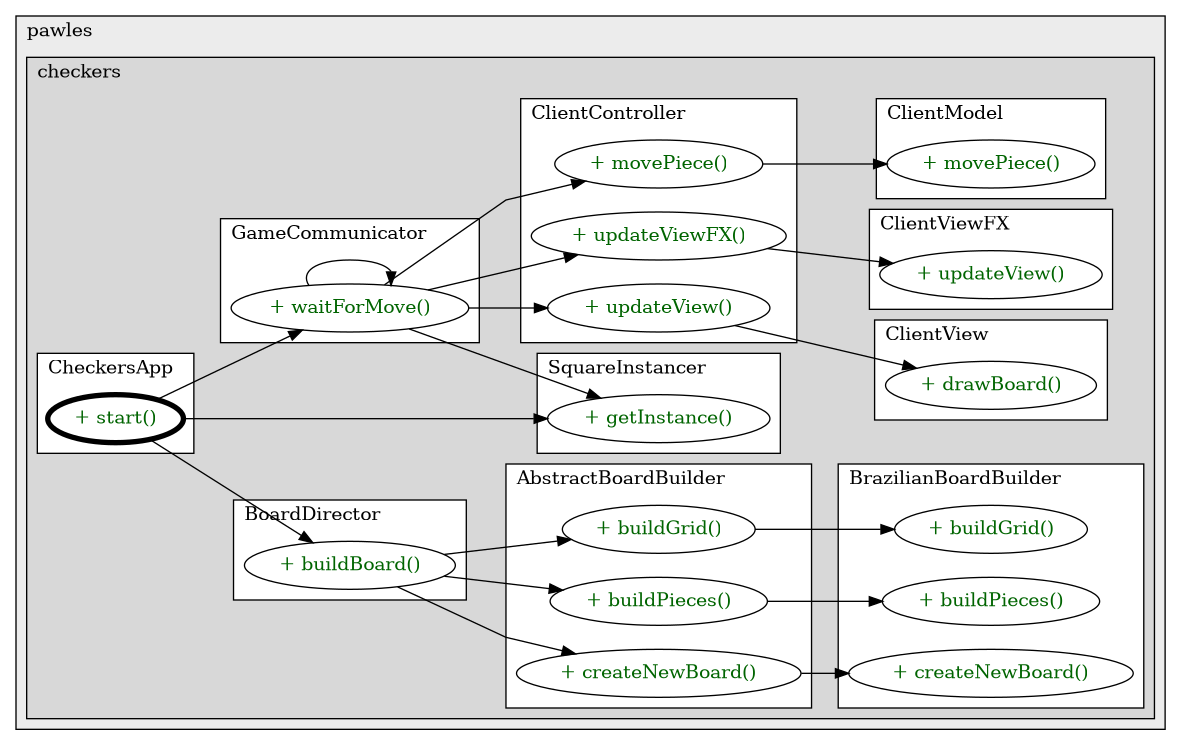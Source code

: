 @startuml

/' diagram meta data start
config=CallConfiguration;
{
  "rootMethod": "org.pawles.checkers.checkers.CheckersApp#start(Stage)",
  "projectClassification": {
    "searchMode": "OpenProject", // OpenProject, AllProjects
    "includedProjects": "",
    "pathEndKeywords": "*.impl",
    "isClientPath": "",
    "isClientName": "",
    "isTestPath": "",
    "isTestName": "",
    "isMappingPath": "",
    "isMappingName": "",
    "isDataAccessPath": "",
    "isDataAccessName": "",
    "isDataStructurePath": "",
    "isDataStructureName": "",
    "isInterfaceStructuresPath": "",
    "isInterfaceStructuresName": "",
    "isEntryPointPath": "",
    "isEntryPointName": "",
    "treatFinalFieldsAsMandatory": false
  },
  "graphRestriction": {
    "classPackageExcludeFilter": "",
    "classPackageIncludeFilter": "",
    "classNameExcludeFilter": "",
    "classNameIncludeFilter": "",
    "methodNameExcludeFilter": "",
    "methodNameIncludeFilter": "",
    "removeByInheritance": "", // inheritance/annotation based filtering is done in a second step
    "removeByAnnotation": "",
    "removeByClassPackage": "", // cleanup the graph after inheritance/annotation based filtering is done
    "removeByClassName": "",
    "cutMappings": false,
    "cutEnum": true,
    "cutTests": true,
    "cutClient": true,
    "cutDataAccess": true,
    "cutInterfaceStructures": true,
    "cutDataStructures": true,
    "cutGetterAndSetter": true,
    "cutConstructors": true
  },
  "graphTraversal": {
    "forwardDepth": 3,
    "backwardDepth": 3,
    "classPackageExcludeFilter": "",
    "classPackageIncludeFilter": "",
    "classNameExcludeFilter": "",
    "classNameIncludeFilter": "",
    "methodNameExcludeFilter": "",
    "methodNameIncludeFilter": "",
    "hideMappings": false,
    "hideDataStructures": false,
    "hidePrivateMethods": true,
    "hideInterfaceCalls": true, // indirection: implementation -> interface (is hidden) -> implementation
    "onlyShowApplicationEntryPoints": false, // root node is included
    "useMethodCallsForStructureDiagram": "ForwardOnly" // ForwardOnly, BothDirections, No
  },
  "details": {
    "aggregation": "GroupByClass", // ByClass, GroupByClass, None
    "showMethodParametersTypes": false,
    "showMethodParametersNames": false,
    "showMethodReturnType": false,
    "showPackageLevels": 2,
    "showCallOrder": false,
    "edgeMode": "MethodsOnly", // TypesOnly, MethodsOnly, TypesAndMethods, MethodsAndDirectTypeUsage
    "showDetailedClassStructure": false
  },
  "rootClass": "org.pawles.checkers.checkers.CheckersApp",
  "extensionCallbackMethod": "" // qualified.class.name#methodName - signature: public static String method(String)
}
diagram meta data end '/



digraph g {
    rankdir="LR"
    splines=polyline
    

'nodes 
subgraph cluster_995268684 { 
   	label=pawles
	labeljust=l
	fillcolor="#ececec"
	style=filled
   
   subgraph cluster_2114002008 { 
   	label=checkers
	labeljust=l
	fillcolor="#d8d8d8"
	style=filled
   
   subgraph cluster_1065034718 { 
   	label=BrazilianBoardBuilder
	labeljust=l
	fillcolor=white
	style=filled
   
   BrazilianBoardBuilder2074455057XXXbuildGrid104431[
	label="+ buildGrid()"
	style=filled
	fillcolor=white
	tooltip="BrazilianBoardBuilder

&#10;  creates the board grid&#10; "
	fontcolor=darkgreen
];

BrazilianBoardBuilder2074455057XXXbuildPieces104431[
	label="+ buildPieces()"
	style=filled
	fillcolor=white
	tooltip="BrazilianBoardBuilder

&#10;  adds pieces to the board&#10; "
	fontcolor=darkgreen
];

BrazilianBoardBuilder2074455057XXXcreateNewBoard104431[
	label="+ createNewBoard()"
	style=filled
	fillcolor=white
	tooltip="BrazilianBoardBuilder

&#10;  constructs new board&#10; "
	fontcolor=darkgreen
];
} 

subgraph cluster_1144678134 { 
   	label=ClientController
	labeljust=l
	fillcolor=white
	style=filled
   
   ClientController639122325XXXmovePiece992535570[
	label="+ movePiece()"
	style=filled
	fillcolor=white
	tooltip="ClientController

&#10;  change the position of a single piece on the board&#10;  @param curr current square&#10;  @param dest destination square&#10; "
	fontcolor=darkgreen
];

ClientController639122325XXXupdateView0[
	label="+ updateView()"
	style=filled
	fillcolor=white
	tooltip="ClientController

&#10;  draw the current board&#10; "
	fontcolor=darkgreen
];

ClientController639122325XXXupdateViewFX0[
	label="+ updateViewFX()"
	style=filled
	fillcolor=white
	tooltip="ClientController

&#10;  draw the current board in JavaFX&#10; "
	fontcolor=darkgreen
];
} 

subgraph cluster_1208457742 { 
   	label=ClientViewFX
	labeljust=l
	fillcolor=white
	style=filled
   
   ClientViewFX612257790XXXupdateView64356038[
	label="+ updateView()"
	style=filled
	fillcolor=white
	tooltip="ClientViewFX

&#10;  updates the FX view of the game board&#10;  @param board current state of the board&#10; "
	fontcolor=darkgreen
];
} 

subgraph cluster_1211231302 { 
   	label=SquareInstancer
	labeljust=l
	fillcolor=white
	style=filled
   
   SquareInstancer858191756XXXgetInstance515322732[
	label="+ getInstance()"
	style=filled
	fillcolor=white
	tooltip="SquareInstancer

null"
	fontcolor=darkgreen
];
} 

subgraph cluster_1273002667 { 
   	label=BoardDirector
	labeljust=l
	fillcolor=white
	style=filled
   
   BoardDirector2074455057XXXbuildBoard104431[
	label="+ buildBoard()"
	style=filled
	fillcolor=white
	tooltip="BoardDirector

&#10;  initialises the board&#10; "
	fontcolor=darkgreen
];
} 

subgraph cluster_1932958355 { 
   	label=ClientView
	labeljust=l
	fillcolor=white
	style=filled
   
   ClientView639122325XXXdrawBoard64356038[
	label="+ drawBoard()"
	style=filled
	fillcolor=white
	tooltip="ClientView

&#10;  draws the board in commandline style&#10;  @param board current state of the board&#10; "
	fontcolor=darkgreen
];
} 

subgraph cluster_2118178771 { 
   	label=CheckersApp
	labeljust=l
	fillcolor=white
	style=filled
   
   CheckersApp612257790XXXstart80204510[
	label="+ start()"
	style=filled
	fillcolor=white
	tooltip="CheckersApp

null"
	penwidth=4
	fontcolor=darkgreen
];
} 

subgraph cluster_215967493 { 
   	label=ClientModel
	labeljust=l
	fillcolor=white
	style=filled
   
   ClientModel639122325XXXmovePiece992535570[
	label="+ movePiece()"
	style=filled
	fillcolor=white
	tooltip="ClientModel

&#10;  change the position of a single piece on the board&#10;  @param curr current square&#10;  @param dest destination square&#10; "
	fontcolor=darkgreen
];
} 

subgraph cluster_788877482 { 
   	label=GameCommunicator
	labeljust=l
	fillcolor=white
	style=filled
   
   GameCommunicator639122325XXXwaitForMove0[
	label="+ waitForMove()"
	style=filled
	fillcolor=white
	tooltip="GameCommunicator

&#10;  waits for the opponent's move from the server and applies it&#10; "
	fontcolor=darkgreen
];
} 

subgraph cluster_813618420 { 
   	label=AbstractBoardBuilder
	labeljust=l
	fillcolor=white
	style=filled
   
   AbstractBoardBuilder2074455057XXXbuildGrid104431[
	label="+ buildGrid()"
	style=filled
	fillcolor=white
	tooltip="AbstractBoardBuilder

&#10;  creates the board grid&#10; "
	fontcolor=darkgreen
];

AbstractBoardBuilder2074455057XXXbuildPieces104431[
	label="+ buildPieces()"
	style=filled
	fillcolor=white
	tooltip="AbstractBoardBuilder

&#10;  adds pieces to the board&#10; "
	fontcolor=darkgreen
];

AbstractBoardBuilder2074455057XXXcreateNewBoard104431[
	label="+ createNewBoard()"
	style=filled
	fillcolor=white
	tooltip="AbstractBoardBuilder

&#10;  constructs new board&#10; "
	fontcolor=darkgreen
];
} 
} 
} 

'edges    
AbstractBoardBuilder2074455057XXXbuildGrid104431 -> BrazilianBoardBuilder2074455057XXXbuildGrid104431;
AbstractBoardBuilder2074455057XXXbuildPieces104431 -> BrazilianBoardBuilder2074455057XXXbuildPieces104431;
AbstractBoardBuilder2074455057XXXcreateNewBoard104431 -> BrazilianBoardBuilder2074455057XXXcreateNewBoard104431;
BoardDirector2074455057XXXbuildBoard104431 -> AbstractBoardBuilder2074455057XXXbuildGrid104431;
BoardDirector2074455057XXXbuildBoard104431 -> AbstractBoardBuilder2074455057XXXbuildPieces104431;
BoardDirector2074455057XXXbuildBoard104431 -> AbstractBoardBuilder2074455057XXXcreateNewBoard104431;
CheckersApp612257790XXXstart80204510 -> BoardDirector2074455057XXXbuildBoard104431;
CheckersApp612257790XXXstart80204510 -> GameCommunicator639122325XXXwaitForMove0;
CheckersApp612257790XXXstart80204510 -> SquareInstancer858191756XXXgetInstance515322732;
ClientController639122325XXXmovePiece992535570 -> ClientModel639122325XXXmovePiece992535570;
ClientController639122325XXXupdateView0 -> ClientView639122325XXXdrawBoard64356038;
ClientController639122325XXXupdateViewFX0 -> ClientViewFX612257790XXXupdateView64356038;
GameCommunicator639122325XXXwaitForMove0 -> ClientController639122325XXXmovePiece992535570;
GameCommunicator639122325XXXwaitForMove0 -> ClientController639122325XXXupdateView0;
GameCommunicator639122325XXXwaitForMove0 -> ClientController639122325XXXupdateViewFX0;
GameCommunicator639122325XXXwaitForMove0 -> GameCommunicator639122325XXXwaitForMove0;
GameCommunicator639122325XXXwaitForMove0 -> SquareInstancer858191756XXXgetInstance515322732;
    
}
@enduml